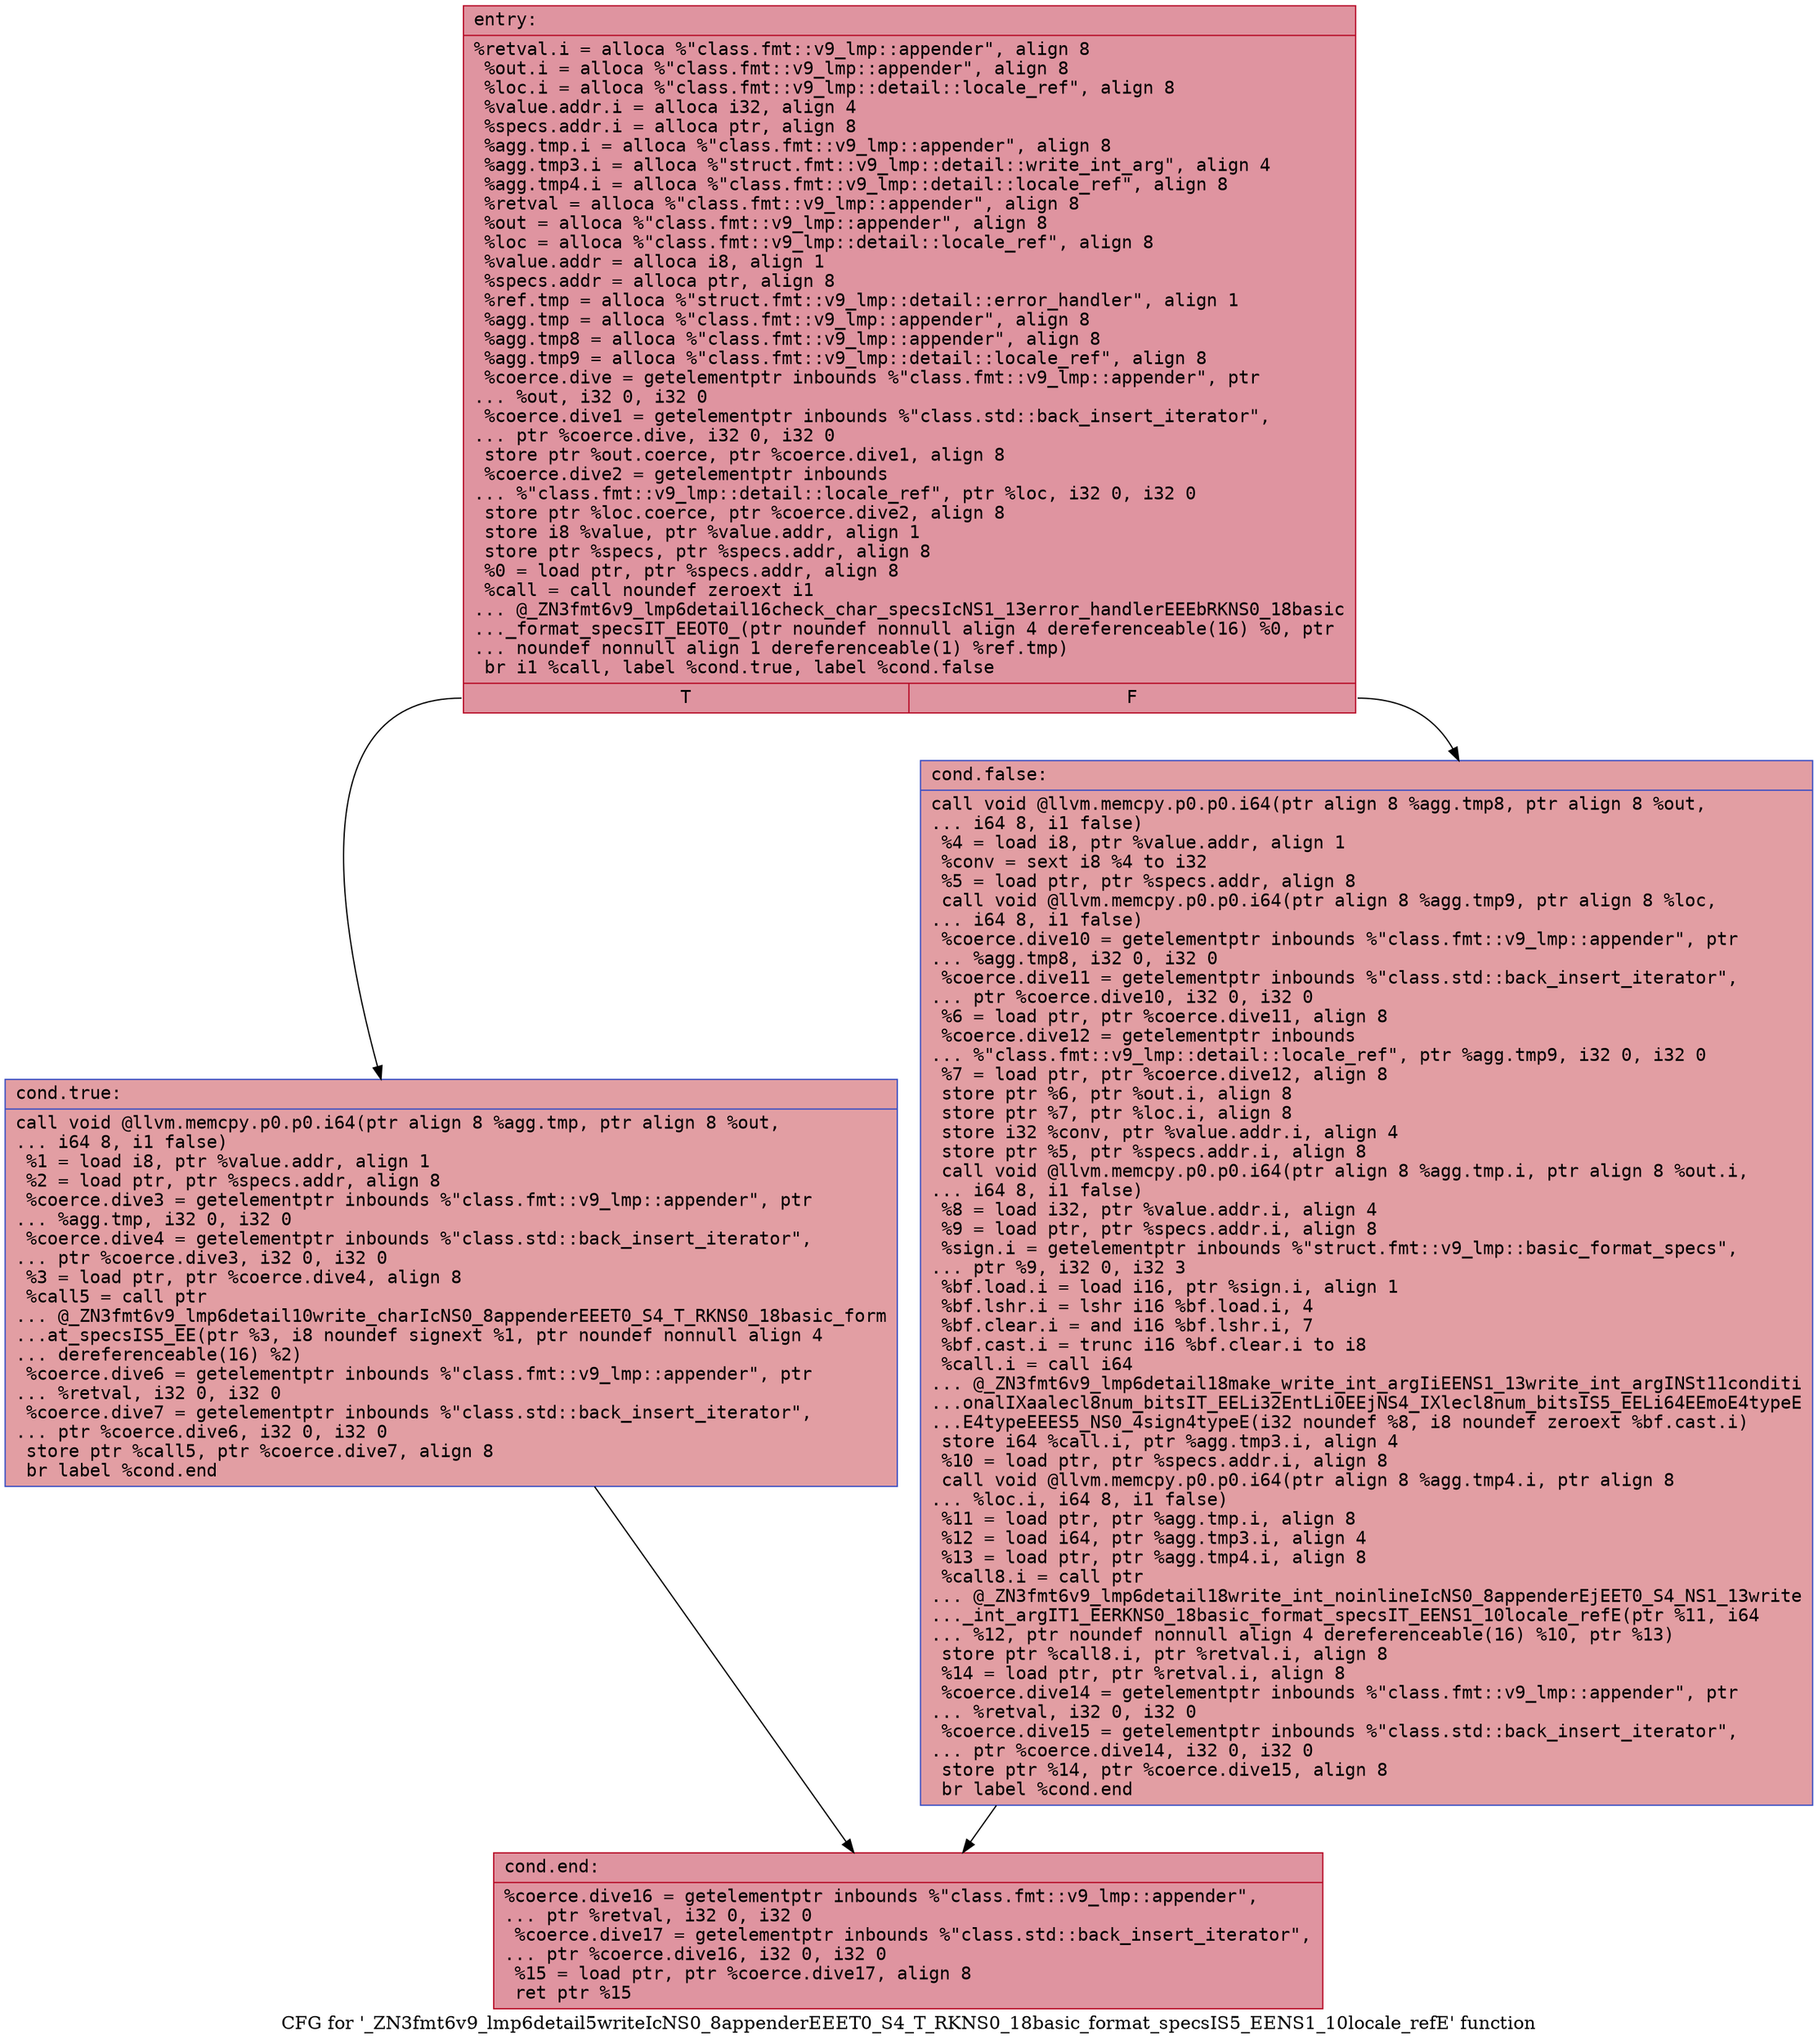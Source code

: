 digraph "CFG for '_ZN3fmt6v9_lmp6detail5writeIcNS0_8appenderEEET0_S4_T_RKNS0_18basic_format_specsIS5_EENS1_10locale_refE' function" {
	label="CFG for '_ZN3fmt6v9_lmp6detail5writeIcNS0_8appenderEEET0_S4_T_RKNS0_18basic_format_specsIS5_EENS1_10locale_refE' function";

	Node0x55fec3635eb0 [shape=record,color="#b70d28ff", style=filled, fillcolor="#b70d2870" fontname="Courier",label="{entry:\l|  %retval.i = alloca %\"class.fmt::v9_lmp::appender\", align 8\l  %out.i = alloca %\"class.fmt::v9_lmp::appender\", align 8\l  %loc.i = alloca %\"class.fmt::v9_lmp::detail::locale_ref\", align 8\l  %value.addr.i = alloca i32, align 4\l  %specs.addr.i = alloca ptr, align 8\l  %agg.tmp.i = alloca %\"class.fmt::v9_lmp::appender\", align 8\l  %agg.tmp3.i = alloca %\"struct.fmt::v9_lmp::detail::write_int_arg\", align 4\l  %agg.tmp4.i = alloca %\"class.fmt::v9_lmp::detail::locale_ref\", align 8\l  %retval = alloca %\"class.fmt::v9_lmp::appender\", align 8\l  %out = alloca %\"class.fmt::v9_lmp::appender\", align 8\l  %loc = alloca %\"class.fmt::v9_lmp::detail::locale_ref\", align 8\l  %value.addr = alloca i8, align 1\l  %specs.addr = alloca ptr, align 8\l  %ref.tmp = alloca %\"struct.fmt::v9_lmp::detail::error_handler\", align 1\l  %agg.tmp = alloca %\"class.fmt::v9_lmp::appender\", align 8\l  %agg.tmp8 = alloca %\"class.fmt::v9_lmp::appender\", align 8\l  %agg.tmp9 = alloca %\"class.fmt::v9_lmp::detail::locale_ref\", align 8\l  %coerce.dive = getelementptr inbounds %\"class.fmt::v9_lmp::appender\", ptr\l... %out, i32 0, i32 0\l  %coerce.dive1 = getelementptr inbounds %\"class.std::back_insert_iterator\",\l... ptr %coerce.dive, i32 0, i32 0\l  store ptr %out.coerce, ptr %coerce.dive1, align 8\l  %coerce.dive2 = getelementptr inbounds\l... %\"class.fmt::v9_lmp::detail::locale_ref\", ptr %loc, i32 0, i32 0\l  store ptr %loc.coerce, ptr %coerce.dive2, align 8\l  store i8 %value, ptr %value.addr, align 1\l  store ptr %specs, ptr %specs.addr, align 8\l  %0 = load ptr, ptr %specs.addr, align 8\l  %call = call noundef zeroext i1\l... @_ZN3fmt6v9_lmp6detail16check_char_specsIcNS1_13error_handlerEEEbRKNS0_18basic\l..._format_specsIT_EEOT0_(ptr noundef nonnull align 4 dereferenceable(16) %0, ptr\l... noundef nonnull align 1 dereferenceable(1) %ref.tmp)\l  br i1 %call, label %cond.true, label %cond.false\l|{<s0>T|<s1>F}}"];
	Node0x55fec3635eb0:s0 -> Node0x55fec3637470[tooltip="entry -> cond.true\nProbability 50.00%" ];
	Node0x55fec3635eb0:s1 -> Node0x55fec36374f0[tooltip="entry -> cond.false\nProbability 50.00%" ];
	Node0x55fec3637470 [shape=record,color="#3d50c3ff", style=filled, fillcolor="#be242e70" fontname="Courier",label="{cond.true:\l|  call void @llvm.memcpy.p0.p0.i64(ptr align 8 %agg.tmp, ptr align 8 %out,\l... i64 8, i1 false)\l  %1 = load i8, ptr %value.addr, align 1\l  %2 = load ptr, ptr %specs.addr, align 8\l  %coerce.dive3 = getelementptr inbounds %\"class.fmt::v9_lmp::appender\", ptr\l... %agg.tmp, i32 0, i32 0\l  %coerce.dive4 = getelementptr inbounds %\"class.std::back_insert_iterator\",\l... ptr %coerce.dive3, i32 0, i32 0\l  %3 = load ptr, ptr %coerce.dive4, align 8\l  %call5 = call ptr\l... @_ZN3fmt6v9_lmp6detail10write_charIcNS0_8appenderEEET0_S4_T_RKNS0_18basic_form\l...at_specsIS5_EE(ptr %3, i8 noundef signext %1, ptr noundef nonnull align 4\l... dereferenceable(16) %2)\l  %coerce.dive6 = getelementptr inbounds %\"class.fmt::v9_lmp::appender\", ptr\l... %retval, i32 0, i32 0\l  %coerce.dive7 = getelementptr inbounds %\"class.std::back_insert_iterator\",\l... ptr %coerce.dive6, i32 0, i32 0\l  store ptr %call5, ptr %coerce.dive7, align 8\l  br label %cond.end\l}"];
	Node0x55fec3637470 -> Node0x55fec3637da0[tooltip="cond.true -> cond.end\nProbability 100.00%" ];
	Node0x55fec36374f0 [shape=record,color="#3d50c3ff", style=filled, fillcolor="#be242e70" fontname="Courier",label="{cond.false:\l|  call void @llvm.memcpy.p0.p0.i64(ptr align 8 %agg.tmp8, ptr align 8 %out,\l... i64 8, i1 false)\l  %4 = load i8, ptr %value.addr, align 1\l  %conv = sext i8 %4 to i32\l  %5 = load ptr, ptr %specs.addr, align 8\l  call void @llvm.memcpy.p0.p0.i64(ptr align 8 %agg.tmp9, ptr align 8 %loc,\l... i64 8, i1 false)\l  %coerce.dive10 = getelementptr inbounds %\"class.fmt::v9_lmp::appender\", ptr\l... %agg.tmp8, i32 0, i32 0\l  %coerce.dive11 = getelementptr inbounds %\"class.std::back_insert_iterator\",\l... ptr %coerce.dive10, i32 0, i32 0\l  %6 = load ptr, ptr %coerce.dive11, align 8\l  %coerce.dive12 = getelementptr inbounds\l... %\"class.fmt::v9_lmp::detail::locale_ref\", ptr %agg.tmp9, i32 0, i32 0\l  %7 = load ptr, ptr %coerce.dive12, align 8\l  store ptr %6, ptr %out.i, align 8\l  store ptr %7, ptr %loc.i, align 8\l  store i32 %conv, ptr %value.addr.i, align 4\l  store ptr %5, ptr %specs.addr.i, align 8\l  call void @llvm.memcpy.p0.p0.i64(ptr align 8 %agg.tmp.i, ptr align 8 %out.i,\l... i64 8, i1 false)\l  %8 = load i32, ptr %value.addr.i, align 4\l  %9 = load ptr, ptr %specs.addr.i, align 8\l  %sign.i = getelementptr inbounds %\"struct.fmt::v9_lmp::basic_format_specs\",\l... ptr %9, i32 0, i32 3\l  %bf.load.i = load i16, ptr %sign.i, align 1\l  %bf.lshr.i = lshr i16 %bf.load.i, 4\l  %bf.clear.i = and i16 %bf.lshr.i, 7\l  %bf.cast.i = trunc i16 %bf.clear.i to i8\l  %call.i = call i64\l... @_ZN3fmt6v9_lmp6detail18make_write_int_argIiEENS1_13write_int_argINSt11conditi\l...onalIXaalecl8num_bitsIT_EELi32EntLi0EEjNS4_IXlecl8num_bitsIS5_EELi64EEmoE4typeE\l...E4typeEEES5_NS0_4sign4typeE(i32 noundef %8, i8 noundef zeroext %bf.cast.i)\l  store i64 %call.i, ptr %agg.tmp3.i, align 4\l  %10 = load ptr, ptr %specs.addr.i, align 8\l  call void @llvm.memcpy.p0.p0.i64(ptr align 8 %agg.tmp4.i, ptr align 8\l... %loc.i, i64 8, i1 false)\l  %11 = load ptr, ptr %agg.tmp.i, align 8\l  %12 = load i64, ptr %agg.tmp3.i, align 4\l  %13 = load ptr, ptr %agg.tmp4.i, align 8\l  %call8.i = call ptr\l... @_ZN3fmt6v9_lmp6detail18write_int_noinlineIcNS0_8appenderEjEET0_S4_NS1_13write\l..._int_argIT1_EERKNS0_18basic_format_specsIT_EENS1_10locale_refE(ptr %11, i64\l... %12, ptr noundef nonnull align 4 dereferenceable(16) %10, ptr %13)\l  store ptr %call8.i, ptr %retval.i, align 8\l  %14 = load ptr, ptr %retval.i, align 8\l  %coerce.dive14 = getelementptr inbounds %\"class.fmt::v9_lmp::appender\", ptr\l... %retval, i32 0, i32 0\l  %coerce.dive15 = getelementptr inbounds %\"class.std::back_insert_iterator\",\l... ptr %coerce.dive14, i32 0, i32 0\l  store ptr %14, ptr %coerce.dive15, align 8\l  br label %cond.end\l}"];
	Node0x55fec36374f0 -> Node0x55fec3637da0[tooltip="cond.false -> cond.end\nProbability 100.00%" ];
	Node0x55fec3637da0 [shape=record,color="#b70d28ff", style=filled, fillcolor="#b70d2870" fontname="Courier",label="{cond.end:\l|  %coerce.dive16 = getelementptr inbounds %\"class.fmt::v9_lmp::appender\",\l... ptr %retval, i32 0, i32 0\l  %coerce.dive17 = getelementptr inbounds %\"class.std::back_insert_iterator\",\l... ptr %coerce.dive16, i32 0, i32 0\l  %15 = load ptr, ptr %coerce.dive17, align 8\l  ret ptr %15\l}"];
}
